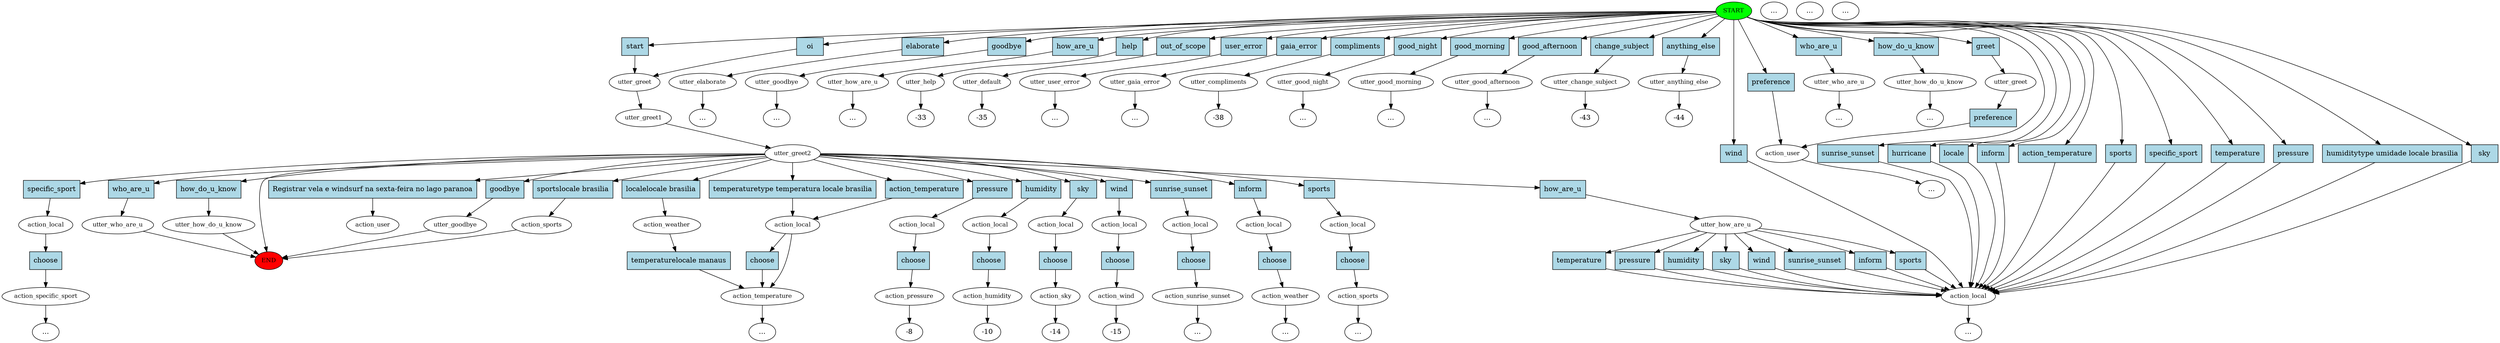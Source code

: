 digraph  {
0 [class="start active", fillcolor=green, fontsize=12, label=START, style=filled];
"-1" [class=end, fillcolor=red, fontsize=12, label=END, style=filled];
1 [class=active, fontsize=12, label=utter_greet];
2 [class=active, fontsize=12, label=utter_greet1];
3 [class=active, fontsize=12, label=utter_greet2];
4 [class="", fontsize=12, label=utter_how_are_u];
5 [class="", fontsize=12, label=action_local];
10 [class="", fontsize=12, label=action_local];
11 [class="", fontsize=12, label=action_temperature];
21 [class="", fontsize=12, label=action_local];
22 [class="", fontsize=12, label=action_pressure];
27 [class="", fontsize=12, label=action_local];
28 [class="", fontsize=12, label=action_humidity];
43 [class="", fontsize=12, label=action_local];
44 [class="", fontsize=12, label=action_sky];
48 [class="", fontsize=12, label=action_local];
49 [class="", fontsize=12, label=action_wind];
60 [class="", fontsize=12, label=action_local];
61 [class="", fontsize=12, label=action_sunrise_sunset];
"-19" [class=ellipsis, label="..."];
69 [class="", fontsize=12, label=utter_elaborate];
73 [class=active, fontsize=12, label=action_local];
74 [class=active, fontsize=12, label=action_weather];
"-19" [class=ellipsis, label="..."];
88 [class="", fontsize=12, label=utter_goodbye];
"-23" [class=ellipsis, label="..."];
89 [class="", fontsize=12, label=utter_how_are_u];
"-24" [class=ellipsis, label="..."];
95 [class="", fontsize=12, label=utter_help];
"-26" [class=ellipsis, label="..."];
97 [class="", fontsize=12, label=utter_default];
"-28" [class=ellipsis, label="..."];
98 [class="", fontsize=12, label=utter_user_error];
"-29" [class=ellipsis, label="..."];
99 [class="", fontsize=12, label=utter_gaia_error];
"-30" [class=ellipsis, label="..."];
100 [class="", fontsize=12, label=utter_compliments];
"-31" [class=ellipsis, label="..."];
104 [class="", fontsize=12, label=utter_goodbye];
108 [class="", fontsize=12, label=utter_good_night];
109 [class="", fontsize=12, label=utter_good_morning];
111 [class="", fontsize=12, label=utter_good_afternoon];
112 [class="", fontsize=12, label=utter_change_subject];
"-36" [class=ellipsis, label="..."];
116 [class="", fontsize=12, label=utter_anything_else];
"-37" [class=ellipsis, label="..."];
127 [class="", fontsize=12, label=action_local];
128 [class="", fontsize=12, label=action_sports];
132 [class="", fontsize=12, label=action_weather];
"-50" [class=ellipsis, label="..."];
142 [class="", fontsize=12, label=action_sports];
151 [class="", fontsize=12, label=action_local];
152 [class="", fontsize=12, label=action_specific_sport];
158 [class="", fontsize=12, label=action_user];
159 [class="", fontsize=12, label=utter_greet];
"-55" [class=ellipsis, label="..."];
"-62" [class=ellipsis, label="..."];
"-63" [class=ellipsis, label="..."];
"-64" [class=ellipsis, label="..."];
"-65" [class=ellipsis, label="..."];
"-66" [class=ellipsis, label="..."];
"-67" [class=ellipsis, label="..."];
189 [class="", fontsize=12, label=utter_who_are_u];
"-68" [class=ellipsis, label="..."];
193 [class="", fontsize=12, label=utter_who_are_u];
194 [class="", fontsize=12, label=utter_how_do_u_know];
"-69" [class=ellipsis, label="..."];
198 [class="", fontsize=12, label=utter_how_do_u_know];
202 [class="dashed active", fontsize=12, label=action_user];
203 [class="intent active", fillcolor=lightblue, label=oi, shape=rect, style=filled];
204 [class=intent, fillcolor=lightblue, label=start, shape=rect, style=filled];
205 [class=intent, fillcolor=lightblue, label=elaborate, shape=rect, style=filled];
206 [class=intent, fillcolor=lightblue, label=goodbye, shape=rect, style=filled];
207 [class=intent, fillcolor=lightblue, label=how_are_u, shape=rect, style=filled];
208 [class=intent, fillcolor=lightblue, label=help, shape=rect, style=filled];
209 [class=intent, fillcolor=lightblue, label=out_of_scope, shape=rect, style=filled];
210 [class=intent, fillcolor=lightblue, label=user_error, shape=rect, style=filled];
211 [class=intent, fillcolor=lightblue, label=gaia_error, shape=rect, style=filled];
212 [class=intent, fillcolor=lightblue, label=compliments, shape=rect, style=filled];
213 [class=intent, fillcolor=lightblue, label=good_night, shape=rect, style=filled];
214 [class=intent, fillcolor=lightblue, label=good_morning, shape=rect, style=filled];
215 [class=intent, fillcolor=lightblue, label=good_afternoon, shape=rect, style=filled];
216 [class=intent, fillcolor=lightblue, label=change_subject, shape=rect, style=filled];
217 [class=intent, fillcolor=lightblue, label=anything_else, shape=rect, style=filled];
218 [class=intent, fillcolor=lightblue, label=preference, shape=rect, style=filled];
219 [class=intent, fillcolor=lightblue, label=greet, shape=rect, style=filled];
220 [class=intent, fillcolor=lightblue, label=who_are_u, shape=rect, style=filled];
221 [class=intent, fillcolor=lightblue, label=how_do_u_know, shape=rect, style=filled];
222 [class=intent, fillcolor=lightblue, label=temperature, shape=rect, style=filled];
223 [class=intent, fillcolor=lightblue, label=pressure, shape=rect, style=filled];
224 [class=intent, fillcolor=lightblue, label="humiditytype umidade locale brasilia", shape=rect, style=filled];
225 [class=intent, fillcolor=lightblue, label=sky, shape=rect, style=filled];
226 [class=intent, fillcolor=lightblue, label=wind, shape=rect, style=filled];
227 [class=intent, fillcolor=lightblue, label=sunrise_sunset, shape=rect, style=filled];
228 [class=intent, fillcolor=lightblue, label=hurricane, shape=rect, style=filled];
229 [class=intent, fillcolor=lightblue, label=locale, shape=rect, style=filled];
230 [class=intent, fillcolor=lightblue, label=inform, shape=rect, style=filled];
231 [class=intent, fillcolor=lightblue, label=action_temperature, shape=rect, style=filled];
232 [class=intent, fillcolor=lightblue, label=sports, shape=rect, style=filled];
233 [class=intent, fillcolor=lightblue, label=specific_sport, shape=rect, style=filled];
234 [class=intent, fillcolor=lightblue, label=how_are_u, shape=rect, style=filled];
235 [class=intent, fillcolor=lightblue, label="temperaturetype temperatura locale brasilia", shape=rect, style=filled];
236 [class=intent, fillcolor=lightblue, label=action_temperature, shape=rect, style=filled];
237 [class=intent, fillcolor=lightblue, label=pressure, shape=rect, style=filled];
238 [class=intent, fillcolor=lightblue, label=humidity, shape=rect, style=filled];
239 [class=intent, fillcolor=lightblue, label=sky, shape=rect, style=filled];
240 [class=intent, fillcolor=lightblue, label=wind, shape=rect, style=filled];
241 [class=intent, fillcolor=lightblue, label=sunrise_sunset, shape=rect, style=filled];
242 [class=intent, fillcolor=lightblue, label=inform, shape=rect, style=filled];
243 [class=intent, fillcolor=lightblue, label=goodbye, shape=rect, style=filled];
244 [class=intent, fillcolor=lightblue, label=sports, shape=rect, style=filled];
245 [class=intent, fillcolor=lightblue, label="localelocale brasilia", shape=rect, style=filled];
246 [class=intent, fillcolor=lightblue, label="sportslocale brasilia", shape=rect, style=filled];
247 [class=intent, fillcolor=lightblue, label=specific_sport, shape=rect, style=filled];
248 [class=intent, fillcolor=lightblue, label=who_are_u, shape=rect, style=filled];
249 [class=intent, fillcolor=lightblue, label=how_do_u_know, shape=rect, style=filled];
250 [class="intent active", fillcolor=lightblue, label="Registrar vela e windsurf na sexta-feira no lago paranoa", shape=rect, style=filled];
251 [class=intent, fillcolor=lightblue, label=temperature, shape=rect, style=filled];
252 [class=intent, fillcolor=lightblue, label=pressure, shape=rect, style=filled];
253 [class=intent, fillcolor=lightblue, label=humidity, shape=rect, style=filled];
254 [class=intent, fillcolor=lightblue, label=sky, shape=rect, style=filled];
255 [class=intent, fillcolor=lightblue, label=wind, shape=rect, style=filled];
256 [class=intent, fillcolor=lightblue, label=sunrise_sunset, shape=rect, style=filled];
257 [class=intent, fillcolor=lightblue, label=inform, shape=rect, style=filled];
258 [class=intent, fillcolor=lightblue, label=sports, shape=rect, style=filled];
259 [class=intent, fillcolor=lightblue, label=choose, shape=rect, style=filled];
260 [class=intent, fillcolor=lightblue, label=choose, shape=rect, style=filled];
261 [class=intent, fillcolor=lightblue, label=choose, shape=rect, style=filled];
262 [class=intent, fillcolor=lightblue, label=choose, shape=rect, style=filled];
263 [class=intent, fillcolor=lightblue, label=choose, shape=rect, style=filled];
264 [class=intent, fillcolor=lightblue, label=choose, shape=rect, style=filled];
265 [class=intent, fillcolor=lightblue, label=choose, shape=rect, style=filled];
266 [class=intent, fillcolor=lightblue, label=choose, shape=rect, style=filled];
267 [class=intent, fillcolor=lightblue, label="temperaturelocale manaus", shape=rect, style=filled];
268 [class=intent, fillcolor=lightblue, label=choose, shape=rect, style=filled];
269 [class=intent, fillcolor=lightblue, label=preference, shape=rect, style=filled];
0 -> 203  [class=active, key=0];
0 -> 204  [class="", key=0];
0 -> 205  [class="", key=0];
0 -> 206  [class="", key=0];
0 -> 207  [class="", key=0];
0 -> 208  [class="", key=0];
0 -> 209  [class="", key=0];
0 -> 210  [class="", key=0];
0 -> 211  [class="", key=0];
0 -> 212  [class="", key=0];
0 -> 213  [class="", key=0];
0 -> 214  [class="", key=0];
0 -> 215  [class="", key=0];
0 -> 216  [class="", key=0];
0 -> 217  [class="", key=0];
0 -> 218  [class="", key=0];
0 -> 219  [class="", key=0];
0 -> 220  [class="", key=0];
0 -> 221  [class="", key=0];
0 -> 222  [class="", key=0];
0 -> 223  [class="", key=0];
0 -> 224  [class="", key=0];
0 -> 225  [class="", key=0];
0 -> 226  [class="", key=0];
0 -> 227  [class="", key=0];
0 -> 228  [class="", key=0];
0 -> 229  [class="", key=0];
0 -> 230  [class="", key=0];
0 -> 231  [class="", key=0];
0 -> 232  [class="", key=0];
0 -> 233  [class="", key=0];
1 -> 2  [class=active, key=NONE, label=""];
2 -> 3  [class=active, key=NONE, label=""];
3 -> "-1"  [class="", key=NONE, label=""];
3 -> 234  [class="", key=0];
3 -> 235  [class="", key=0];
3 -> 236  [class="", key=0];
3 -> 237  [class="", key=0];
3 -> 238  [class="", key=0];
3 -> 239  [class="", key=0];
3 -> 240  [class="", key=0];
3 -> 241  [class="", key=0];
3 -> 242  [class="", key=0];
3 -> 243  [class="", key=0];
3 -> 244  [class="", key=0];
3 -> 245  [class="", key=0];
3 -> 246  [class="", key=0];
3 -> 247  [class="", key=0];
3 -> 248  [class="", key=0];
3 -> 249  [class="", key=0];
3 -> 250  [class=active, key=0];
4 -> 251  [class="", key=0];
4 -> 252  [class="", key=0];
4 -> 253  [class="", key=0];
4 -> 254  [class="", key=0];
4 -> 255  [class="", key=0];
4 -> 256  [class="", key=0];
4 -> 257  [class="", key=0];
4 -> 258  [class="", key=0];
5 -> "-66"  [class="", key=NONE, label=""];
10 -> 11  [class="", key=NONE, label=""];
10 -> 259  [class="", key=0];
11 -> "-50"  [class="", key=NONE, label=""];
21 -> 260  [class="", key=0];
22 -> "-8"  [class="", key=NONE, label=""];
27 -> 261  [class="", key=0];
28 -> "-10"  [class="", key=NONE, label=""];
43 -> 262  [class="", key=0];
44 -> "-14"  [class="", key=NONE, label=""];
48 -> 263  [class="", key=0];
49 -> "-15"  [class="", key=NONE, label=""];
60 -> 264  [class="", key=0];
61 -> "-19"  [class="", key=NONE, label=""];
69 -> "-26"  [class="", key=NONE, label=""];
73 -> 265  [class="", key=0];
74 -> "-24"  [class="", key=NONE, label=""];
88 -> "-30"  [class="", key=NONE, label=""];
89 -> "-31"  [class="", key=NONE, label=""];
95 -> "-33"  [class="", key=NONE, label=""];
97 -> "-35"  [class="", key=NONE, label=""];
98 -> "-36"  [class="", key=NONE, label=""];
99 -> "-37"  [class="", key=NONE, label=""];
100 -> "-38"  [class="", key=NONE, label=""];
104 -> "-1"  [class="", key=NONE, label=""];
108 -> "-64"  [class="", key=NONE, label=""];
109 -> "-62"  [class="", key=NONE, label=""];
111 -> "-65"  [class="", key=NONE, label=""];
112 -> "-43"  [class="", key=NONE, label=""];
116 -> "-44"  [class="", key=NONE, label=""];
127 -> 266  [class="", key=0];
128 -> "-63"  [class="", key=NONE, label=""];
132 -> 267  [class="", key=0];
142 -> "-1"  [class="", key=NONE, label=""];
151 -> 268  [class="", key=0];
152 -> "-67"  [class="", key=NONE, label=""];
158 -> "-55"  [class="", key=NONE, label=""];
159 -> 269  [class="", key=0];
189 -> "-68"  [class="", key=NONE, label=""];
193 -> "-1"  [class="", key=NONE, label=""];
194 -> "-69"  [class="", key=NONE, label=""];
198 -> "-1"  [class="", key=NONE, label=""];
203 -> 1  [class=active, key=0];
204 -> 1  [class="", key=0];
205 -> 69  [class="", key=0];
206 -> 88  [class="", key=0];
207 -> 89  [class="", key=0];
208 -> 95  [class="", key=0];
209 -> 97  [class="", key=0];
210 -> 98  [class="", key=0];
211 -> 99  [class="", key=0];
212 -> 100  [class="", key=0];
213 -> 108  [class="", key=0];
214 -> 109  [class="", key=0];
215 -> 111  [class="", key=0];
216 -> 112  [class="", key=0];
217 -> 116  [class="", key=0];
218 -> 158  [class="", key=0];
219 -> 159  [class="", key=0];
220 -> 189  [class="", key=0];
221 -> 194  [class="", key=0];
222 -> 5  [class="", key=0];
223 -> 5  [class="", key=0];
224 -> 5  [class="", key=0];
225 -> 5  [class="", key=0];
226 -> 5  [class="", key=0];
227 -> 5  [class="", key=0];
228 -> 5  [class="", key=0];
229 -> 5  [class="", key=0];
230 -> 5  [class="", key=0];
231 -> 5  [class="", key=0];
232 -> 5  [class="", key=0];
233 -> 5  [class="", key=0];
234 -> 4  [class="", key=0];
235 -> 10  [class="", key=0];
236 -> 10  [class="", key=0];
237 -> 21  [class="", key=0];
238 -> 27  [class="", key=0];
239 -> 43  [class="", key=0];
240 -> 48  [class="", key=0];
241 -> 60  [class="", key=0];
242 -> 73  [class="", key=0];
243 -> 104  [class="", key=0];
244 -> 127  [class="", key=0];
245 -> 132  [class="", key=0];
246 -> 142  [class="", key=0];
247 -> 151  [class="", key=0];
248 -> 193  [class="", key=0];
249 -> 198  [class="", key=0];
250 -> 202  [class=active, key=0];
251 -> 5  [class="", key=0];
252 -> 5  [class="", key=0];
253 -> 5  [class="", key=0];
254 -> 5  [class="", key=0];
255 -> 5  [class="", key=0];
256 -> 5  [class="", key=0];
257 -> 5  [class="", key=0];
258 -> 5  [class="", key=0];
259 -> 11  [class="", key=0];
260 -> 22  [class="", key=0];
261 -> 28  [class="", key=0];
262 -> 44  [class="", key=0];
263 -> 49  [class="", key=0];
264 -> 61  [class="", key=0];
265 -> 74  [class="", key=0];
266 -> 128  [class="", key=0];
267 -> 11  [class="", key=0];
268 -> 152  [class="", key=0];
269 -> 158  [class="", key=0];
}
